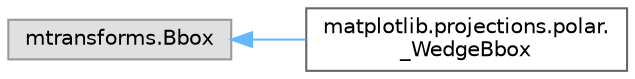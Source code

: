 digraph "Graphical Class Hierarchy"
{
 // LATEX_PDF_SIZE
  bgcolor="transparent";
  edge [fontname=Helvetica,fontsize=10,labelfontname=Helvetica,labelfontsize=10];
  node [fontname=Helvetica,fontsize=10,shape=box,height=0.2,width=0.4];
  rankdir="LR";
  Node0 [id="Node000000",label="mtransforms.Bbox",height=0.2,width=0.4,color="grey60", fillcolor="#E0E0E0", style="filled",tooltip=" "];
  Node0 -> Node1 [id="edge4049_Node000000_Node000001",dir="back",color="steelblue1",style="solid",tooltip=" "];
  Node1 [id="Node000001",label="matplotlib.projections.polar.\l_WedgeBbox",height=0.2,width=0.4,color="grey40", fillcolor="white", style="filled",URL="$d6/d35/classmatplotlib_1_1projections_1_1polar_1_1__WedgeBbox.html",tooltip=" "];
}
